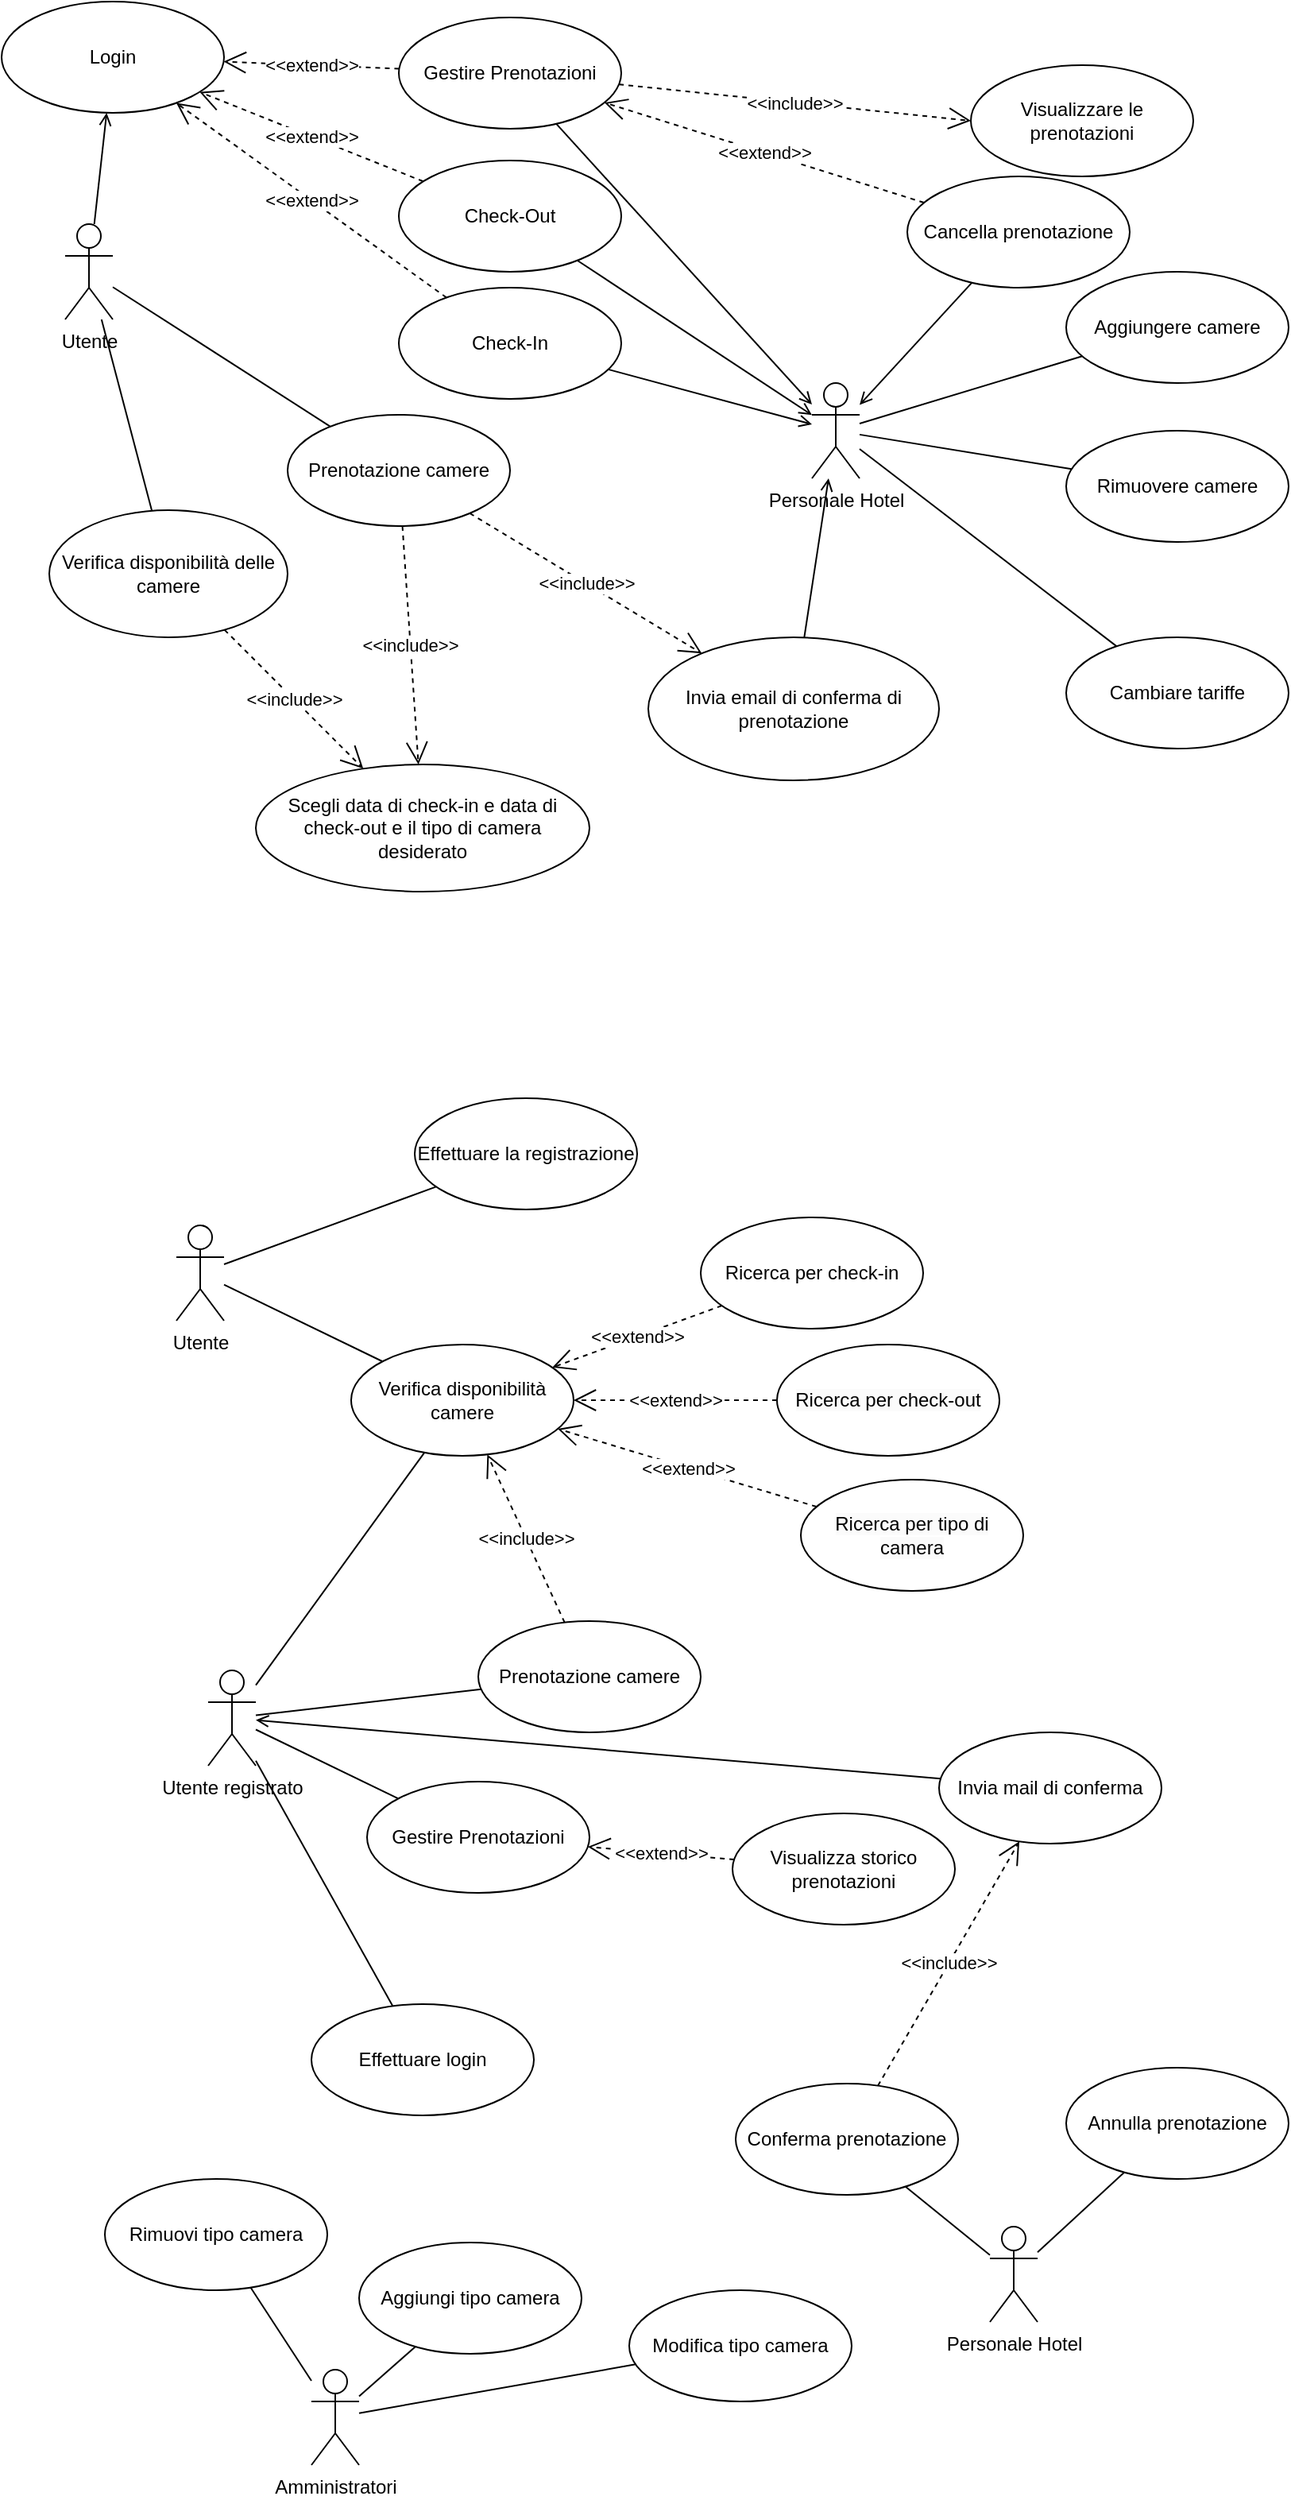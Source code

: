 <mxfile version="22.1.0" type="github">
  <diagram name="Pagina-1" id="BKnzwn9NXwhrLQK4fKwZ">
    <mxGraphModel dx="2022" dy="652" grid="1" gridSize="10" guides="1" tooltips="1" connect="1" arrows="1" fold="1" page="1" pageScale="1" pageWidth="827" pageHeight="1169" math="0" shadow="0">
      <root>
        <mxCell id="0" />
        <mxCell id="1" parent="0" />
        <mxCell id="NyMNK-WrugunHCWwzILc-8" style="rounded=0;orthogonalLoop=1;jettySize=auto;html=1;endArrow=none;endFill=0;" parent="1" source="NyMNK-WrugunHCWwzILc-3" target="NyMNK-WrugunHCWwzILc-7" edge="1">
          <mxGeometry relative="1" as="geometry" />
        </mxCell>
        <mxCell id="NyMNK-WrugunHCWwzILc-12" style="rounded=0;orthogonalLoop=1;jettySize=auto;html=1;endArrow=none;endFill=0;" parent="1" source="NyMNK-WrugunHCWwzILc-3" target="NyMNK-WrugunHCWwzILc-13" edge="1">
          <mxGeometry relative="1" as="geometry">
            <mxPoint x="-650" y="260" as="targetPoint" />
            <mxPoint x="-750" y="310" as="sourcePoint" />
          </mxGeometry>
        </mxCell>
        <mxCell id="NyMNK-WrugunHCWwzILc-14" style="rounded=0;orthogonalLoop=1;jettySize=auto;html=1;endArrow=open;endFill=0;" parent="1" source="NyMNK-WrugunHCWwzILc-3" target="NyMNK-WrugunHCWwzILc-38" edge="1">
          <mxGeometry relative="1" as="geometry">
            <mxPoint x="-630" y="220" as="targetPoint" />
          </mxGeometry>
        </mxCell>
        <mxCell id="NyMNK-WrugunHCWwzILc-3" value="Utente" style="shape=umlActor;verticalLabelPosition=bottom;verticalAlign=top;html=1;" parent="1" vertex="1">
          <mxGeometry x="-780" y="290" width="30" height="60" as="geometry" />
        </mxCell>
        <mxCell id="NyMNK-WrugunHCWwzILc-7" value="Prenotazione camere" style="ellipse;whiteSpace=wrap;html=1;" parent="1" vertex="1">
          <mxGeometry x="-640" y="410" width="140" height="70" as="geometry" />
        </mxCell>
        <mxCell id="NyMNK-WrugunHCWwzILc-11" value="&amp;lt;&amp;lt;include&amp;gt;&amp;gt;" style="endArrow=open;endSize=12;dashed=1;html=1;rounded=0;" parent="1" source="NyMNK-WrugunHCWwzILc-7" target="NyMNK-WrugunHCWwzILc-47" edge="1">
          <mxGeometry width="160" relative="1" as="geometry">
            <mxPoint x="-540.0" y="510.34" as="sourcePoint" />
            <mxPoint x="-370" y="470" as="targetPoint" />
          </mxGeometry>
        </mxCell>
        <mxCell id="NyMNK-WrugunHCWwzILc-13" value="Verifica disponibilità delle camere" style="ellipse;whiteSpace=wrap;html=1;" parent="1" vertex="1">
          <mxGeometry x="-790" y="470" width="150" height="80" as="geometry" />
        </mxCell>
        <mxCell id="NyMNK-WrugunHCWwzILc-29" style="rounded=0;orthogonalLoop=1;jettySize=auto;html=1;endArrow=open;endFill=0;" parent="1" source="NyMNK-WrugunHCWwzILc-15" target="NyMNK-WrugunHCWwzILc-28" edge="1">
          <mxGeometry relative="1" as="geometry" />
        </mxCell>
        <mxCell id="NyMNK-WrugunHCWwzILc-15" value="Gestire Prenotazioni" style="ellipse;whiteSpace=wrap;html=1;" parent="1" vertex="1">
          <mxGeometry x="-570" y="160" width="140" height="70" as="geometry" />
        </mxCell>
        <mxCell id="NyMNK-WrugunHCWwzILc-19" value="Check-In" style="ellipse;whiteSpace=wrap;html=1;" parent="1" vertex="1">
          <mxGeometry x="-570" y="330" width="140" height="70" as="geometry" />
        </mxCell>
        <mxCell id="NyMNK-WrugunHCWwzILc-20" value="Check-Out" style="ellipse;whiteSpace=wrap;html=1;" parent="1" vertex="1">
          <mxGeometry x="-570" y="250" width="140" height="70" as="geometry" />
        </mxCell>
        <mxCell id="NyMNK-WrugunHCWwzILc-21" value="&amp;lt;&amp;lt;extend&amp;gt;&amp;gt;" style="endArrow=open;endSize=12;dashed=1;html=1;rounded=0;" parent="1" source="NyMNK-WrugunHCWwzILc-36" target="NyMNK-WrugunHCWwzILc-15" edge="1">
          <mxGeometry width="160" relative="1" as="geometry">
            <mxPoint x="-340" y="295" as="sourcePoint" />
            <mxPoint x="-240.0" y="285" as="targetPoint" />
          </mxGeometry>
        </mxCell>
        <mxCell id="NyMNK-WrugunHCWwzILc-26" value="&amp;lt;&amp;lt;include&amp;gt;&amp;gt;" style="endArrow=open;endSize=12;dashed=1;html=1;rounded=0;entryX=0;entryY=0.5;entryDx=0;entryDy=0;" parent="1" source="NyMNK-WrugunHCWwzILc-15" target="NyMNK-WrugunHCWwzILc-35" edge="1">
          <mxGeometry width="160" relative="1" as="geometry">
            <mxPoint x="-370.0" y="230.34" as="sourcePoint" />
            <mxPoint x="-210" y="230" as="targetPoint" />
          </mxGeometry>
        </mxCell>
        <mxCell id="NyMNK-WrugunHCWwzILc-48" style="rounded=0;orthogonalLoop=1;jettySize=auto;html=1;endArrow=open;endFill=0;" parent="1" source="NyMNK-WrugunHCWwzILc-47" target="NyMNK-WrugunHCWwzILc-28" edge="1">
          <mxGeometry relative="1" as="geometry">
            <mxPoint x="-160" y="600" as="sourcePoint" />
            <mxPoint x="-270" y="520" as="targetPoint" />
          </mxGeometry>
        </mxCell>
        <mxCell id="NyMNK-WrugunHCWwzILc-49" style="rounded=0;orthogonalLoop=1;jettySize=auto;html=1;endArrow=open;endFill=0;" parent="1" source="NyMNK-WrugunHCWwzILc-36" target="NyMNK-WrugunHCWwzILc-28" edge="1">
          <mxGeometry relative="1" as="geometry">
            <mxPoint x="-110" y="390" as="sourcePoint" />
          </mxGeometry>
        </mxCell>
        <mxCell id="NyMNK-WrugunHCWwzILc-50" style="rounded=0;orthogonalLoop=1;jettySize=auto;html=1;endArrow=none;endFill=0;" parent="1" source="NyMNK-WrugunHCWwzILc-28" target="NyMNK-WrugunHCWwzILc-51" edge="1">
          <mxGeometry relative="1" as="geometry">
            <mxPoint x="-60" y="380" as="targetPoint" />
          </mxGeometry>
        </mxCell>
        <mxCell id="NyMNK-WrugunHCWwzILc-53" style="rounded=0;orthogonalLoop=1;jettySize=auto;html=1;endArrow=none;endFill=0;" parent="1" source="NyMNK-WrugunHCWwzILc-28" target="NyMNK-WrugunHCWwzILc-52" edge="1">
          <mxGeometry relative="1" as="geometry" />
        </mxCell>
        <mxCell id="NyMNK-WrugunHCWwzILc-55" style="rounded=0;orthogonalLoop=1;jettySize=auto;html=1;endArrow=none;endFill=0;" parent="1" source="NyMNK-WrugunHCWwzILc-28" target="NyMNK-WrugunHCWwzILc-54" edge="1">
          <mxGeometry relative="1" as="geometry" />
        </mxCell>
        <mxCell id="NyMNK-WrugunHCWwzILc-28" value="Personale Hotel" style="shape=umlActor;verticalLabelPosition=bottom;verticalAlign=top;html=1;" parent="1" vertex="1">
          <mxGeometry x="-310" y="390" width="30" height="60" as="geometry" />
        </mxCell>
        <mxCell id="NyMNK-WrugunHCWwzILc-30" value="&amp;lt;&amp;lt;include&amp;gt;&amp;gt;" style="endArrow=open;endSize=12;dashed=1;html=1;rounded=0;" parent="1" source="NyMNK-WrugunHCWwzILc-7" target="NyMNK-WrugunHCWwzILc-31" edge="1">
          <mxGeometry x="-0.003" width="160" relative="1" as="geometry">
            <mxPoint x="-545" y="500" as="sourcePoint" />
            <mxPoint x="-375.0" y="575" as="targetPoint" />
            <mxPoint as="offset" />
          </mxGeometry>
        </mxCell>
        <mxCell id="NyMNK-WrugunHCWwzILc-31" value="Scegli data di check-in e data di check-out e il tipo di camera desiderato" style="ellipse;whiteSpace=wrap;html=1;" parent="1" vertex="1">
          <mxGeometry x="-660" y="630" width="210" height="80" as="geometry" />
        </mxCell>
        <mxCell id="NyMNK-WrugunHCWwzILc-32" style="rounded=0;orthogonalLoop=1;jettySize=auto;html=1;endArrow=open;endFill=0;" parent="1" source="NyMNK-WrugunHCWwzILc-19" target="NyMNK-WrugunHCWwzILc-28" edge="1">
          <mxGeometry relative="1" as="geometry" />
        </mxCell>
        <mxCell id="NyMNK-WrugunHCWwzILc-33" style="rounded=0;orthogonalLoop=1;jettySize=auto;html=1;endArrow=open;endFill=0;" parent="1" source="NyMNK-WrugunHCWwzILc-20" target="NyMNK-WrugunHCWwzILc-28" edge="1">
          <mxGeometry relative="1" as="geometry">
            <mxPoint x="-300" y="440" as="targetPoint" />
          </mxGeometry>
        </mxCell>
        <mxCell id="NyMNK-WrugunHCWwzILc-35" value="Visualizzare le prenotazioni" style="ellipse;whiteSpace=wrap;html=1;" parent="1" vertex="1">
          <mxGeometry x="-210" y="190" width="140" height="70" as="geometry" />
        </mxCell>
        <mxCell id="NyMNK-WrugunHCWwzILc-36" value="Cancella prenotazione" style="ellipse;whiteSpace=wrap;html=1;" parent="1" vertex="1">
          <mxGeometry x="-250" y="260" width="140" height="70" as="geometry" />
        </mxCell>
        <mxCell id="NyMNK-WrugunHCWwzILc-37" value="&amp;lt;&amp;lt;include&amp;gt;&amp;gt;" style="endArrow=open;endSize=12;dashed=1;html=1;rounded=0;" parent="1" source="NyMNK-WrugunHCWwzILc-13" target="NyMNK-WrugunHCWwzILc-31" edge="1">
          <mxGeometry width="160" relative="1" as="geometry">
            <mxPoint x="-410" y="120.34" as="sourcePoint" />
            <mxPoint x="-250" y="120" as="targetPoint" />
          </mxGeometry>
        </mxCell>
        <mxCell id="NyMNK-WrugunHCWwzILc-38" value="Login" style="ellipse;whiteSpace=wrap;html=1;" parent="1" vertex="1">
          <mxGeometry x="-820" y="150" width="140" height="70" as="geometry" />
        </mxCell>
        <mxCell id="NyMNK-WrugunHCWwzILc-42" value="&amp;lt;&amp;lt;extend&amp;gt;&amp;gt;" style="endArrow=open;endSize=12;dashed=1;html=1;rounded=0;" parent="1" source="NyMNK-WrugunHCWwzILc-15" target="NyMNK-WrugunHCWwzILc-38" edge="1">
          <mxGeometry width="160" relative="1" as="geometry">
            <mxPoint x="-508" y="122" as="sourcePoint" />
            <mxPoint x="-710" y="60" as="targetPoint" />
          </mxGeometry>
        </mxCell>
        <mxCell id="NyMNK-WrugunHCWwzILc-43" value="&amp;lt;&amp;lt;extend&amp;gt;&amp;gt;" style="endArrow=open;endSize=12;dashed=1;html=1;rounded=0;" parent="1" source="NyMNK-WrugunHCWwzILc-20" target="NyMNK-WrugunHCWwzILc-38" edge="1">
          <mxGeometry width="160" relative="1" as="geometry">
            <mxPoint x="-558" y="132" as="sourcePoint" />
            <mxPoint x="-760" y="70" as="targetPoint" />
          </mxGeometry>
        </mxCell>
        <mxCell id="NyMNK-WrugunHCWwzILc-45" value="&amp;lt;&amp;lt;extend&amp;gt;&amp;gt;" style="endArrow=open;endSize=12;dashed=1;html=1;rounded=0;" parent="1" source="NyMNK-WrugunHCWwzILc-19" target="NyMNK-WrugunHCWwzILc-38" edge="1">
          <mxGeometry width="160" relative="1" as="geometry">
            <mxPoint x="-209" y="306" as="sourcePoint" />
            <mxPoint x="-411" y="244" as="targetPoint" />
          </mxGeometry>
        </mxCell>
        <mxCell id="NyMNK-WrugunHCWwzILc-47" value="Invia email di conferma di prenotazione" style="ellipse;whiteSpace=wrap;html=1;" parent="1" vertex="1">
          <mxGeometry x="-413" y="550" width="183" height="90" as="geometry" />
        </mxCell>
        <mxCell id="NyMNK-WrugunHCWwzILc-51" value="Aggiungere camere" style="ellipse;whiteSpace=wrap;html=1;" parent="1" vertex="1">
          <mxGeometry x="-150" y="320" width="140" height="70" as="geometry" />
        </mxCell>
        <mxCell id="NyMNK-WrugunHCWwzILc-52" value="Rimuovere camere" style="ellipse;whiteSpace=wrap;html=1;" parent="1" vertex="1">
          <mxGeometry x="-150" y="420" width="140" height="70" as="geometry" />
        </mxCell>
        <mxCell id="NyMNK-WrugunHCWwzILc-54" value="Cambiare tariffe" style="ellipse;whiteSpace=wrap;html=1;" parent="1" vertex="1">
          <mxGeometry x="-150" y="550" width="140" height="70" as="geometry" />
        </mxCell>
        <mxCell id="O_VZEHNc6gCMoqH5X8NL-48" style="rounded=0;orthogonalLoop=1;jettySize=auto;html=1;endArrow=none;endFill=0;" edge="1" parent="1" source="O_VZEHNc6gCMoqH5X8NL-1" target="O_VZEHNc6gCMoqH5X8NL-46">
          <mxGeometry relative="1" as="geometry" />
        </mxCell>
        <mxCell id="O_VZEHNc6gCMoqH5X8NL-49" style="rounded=0;orthogonalLoop=1;jettySize=auto;html=1;endArrow=none;endFill=0;" edge="1" parent="1" source="O_VZEHNc6gCMoqH5X8NL-1" target="O_VZEHNc6gCMoqH5X8NL-47">
          <mxGeometry relative="1" as="geometry" />
        </mxCell>
        <mxCell id="O_VZEHNc6gCMoqH5X8NL-51" style="rounded=0;orthogonalLoop=1;jettySize=auto;html=1;endArrow=none;endFill=0;" edge="1" parent="1" source="O_VZEHNc6gCMoqH5X8NL-1" target="O_VZEHNc6gCMoqH5X8NL-50">
          <mxGeometry relative="1" as="geometry" />
        </mxCell>
        <mxCell id="O_VZEHNc6gCMoqH5X8NL-1" value="Amministratori" style="shape=umlActor;verticalLabelPosition=bottom;verticalAlign=top;html=1;" vertex="1" parent="1">
          <mxGeometry x="-625" y="1640" width="30" height="60" as="geometry" />
        </mxCell>
        <mxCell id="O_VZEHNc6gCMoqH5X8NL-6" style="rounded=0;orthogonalLoop=1;jettySize=auto;html=1;endArrow=none;endFill=0;" edge="1" parent="1" source="O_VZEHNc6gCMoqH5X8NL-5" target="O_VZEHNc6gCMoqH5X8NL-7">
          <mxGeometry relative="1" as="geometry">
            <mxPoint x="-580" y="910" as="targetPoint" />
          </mxGeometry>
        </mxCell>
        <mxCell id="O_VZEHNc6gCMoqH5X8NL-28" style="rounded=0;orthogonalLoop=1;jettySize=auto;html=1;endArrow=none;endFill=0;" edge="1" parent="1" source="O_VZEHNc6gCMoqH5X8NL-5" target="O_VZEHNc6gCMoqH5X8NL-27">
          <mxGeometry relative="1" as="geometry" />
        </mxCell>
        <mxCell id="O_VZEHNc6gCMoqH5X8NL-5" value="Utente" style="shape=umlActor;verticalLabelPosition=bottom;verticalAlign=top;html=1;" vertex="1" parent="1">
          <mxGeometry x="-710" y="920" width="30" height="60" as="geometry" />
        </mxCell>
        <mxCell id="O_VZEHNc6gCMoqH5X8NL-7" value="Verifica disponibilità camere" style="ellipse;whiteSpace=wrap;html=1;" vertex="1" parent="1">
          <mxGeometry x="-600" y="995" width="140" height="70" as="geometry" />
        </mxCell>
        <mxCell id="O_VZEHNc6gCMoqH5X8NL-8" value="Prenotazione camere" style="ellipse;whiteSpace=wrap;html=1;" vertex="1" parent="1">
          <mxGeometry x="-520" y="1169" width="140" height="70" as="geometry" />
        </mxCell>
        <mxCell id="O_VZEHNc6gCMoqH5X8NL-10" value="Ricerca per check-in" style="ellipse;whiteSpace=wrap;html=1;" vertex="1" parent="1">
          <mxGeometry x="-380" y="915" width="140" height="70" as="geometry" />
        </mxCell>
        <mxCell id="O_VZEHNc6gCMoqH5X8NL-11" value="&lt;span style=&quot;color: rgb(0, 0, 0); font-family: Helvetica; font-size: 12px; font-style: normal; font-variant-ligatures: normal; font-variant-caps: normal; font-weight: 400; letter-spacing: normal; orphans: 2; text-align: center; text-indent: 0px; text-transform: none; widows: 2; word-spacing: 0px; -webkit-text-stroke-width: 0px; background-color: rgb(251, 251, 251); text-decoration-thickness: initial; text-decoration-style: initial; text-decoration-color: initial; float: none; display: inline !important;&quot;&gt;Ricerca per check-out&lt;/span&gt;" style="ellipse;whiteSpace=wrap;html=1;" vertex="1" parent="1">
          <mxGeometry x="-332" y="995" width="140" height="70" as="geometry" />
        </mxCell>
        <mxCell id="O_VZEHNc6gCMoqH5X8NL-12" value="&lt;span style=&quot;color: rgb(0, 0, 0); font-family: Helvetica; font-size: 12px; font-style: normal; font-variant-ligatures: normal; font-variant-caps: normal; font-weight: 400; letter-spacing: normal; orphans: 2; text-align: center; text-indent: 0px; text-transform: none; widows: 2; word-spacing: 0px; -webkit-text-stroke-width: 0px; background-color: rgb(251, 251, 251); text-decoration-thickness: initial; text-decoration-style: initial; text-decoration-color: initial; float: none; display: inline !important;&quot;&gt;Ricerca per tipo di camera&lt;/span&gt;" style="ellipse;whiteSpace=wrap;html=1;" vertex="1" parent="1">
          <mxGeometry x="-317" y="1080" width="140" height="70" as="geometry" />
        </mxCell>
        <mxCell id="O_VZEHNc6gCMoqH5X8NL-16" value="&amp;lt;&amp;lt;extend&amp;gt;&amp;gt;" style="endArrow=open;endSize=12;dashed=1;html=1;rounded=0;" edge="1" parent="1" source="O_VZEHNc6gCMoqH5X8NL-10" target="O_VZEHNc6gCMoqH5X8NL-7">
          <mxGeometry width="160" relative="1" as="geometry">
            <mxPoint x="-370" y="960" as="sourcePoint" />
            <mxPoint x="-210" y="960" as="targetPoint" />
          </mxGeometry>
        </mxCell>
        <mxCell id="O_VZEHNc6gCMoqH5X8NL-18" value="&amp;lt;&amp;lt;extend&amp;gt;&amp;gt;" style="endArrow=open;endSize=12;dashed=1;html=1;rounded=0;" edge="1" parent="1" source="O_VZEHNc6gCMoqH5X8NL-11" target="O_VZEHNc6gCMoqH5X8NL-7">
          <mxGeometry width="160" relative="1" as="geometry">
            <mxPoint x="-317" y="872" as="sourcePoint" />
            <mxPoint x="-420" y="930" as="targetPoint" />
          </mxGeometry>
        </mxCell>
        <mxCell id="O_VZEHNc6gCMoqH5X8NL-19" value="&amp;lt;&amp;lt;extend&amp;gt;&amp;gt;" style="endArrow=open;endSize=12;dashed=1;html=1;rounded=0;" edge="1" parent="1" source="O_VZEHNc6gCMoqH5X8NL-12" target="O_VZEHNc6gCMoqH5X8NL-7">
          <mxGeometry width="160" relative="1" as="geometry">
            <mxPoint x="-370" y="831" as="sourcePoint" />
            <mxPoint x="-473" y="889" as="targetPoint" />
          </mxGeometry>
        </mxCell>
        <mxCell id="O_VZEHNc6gCMoqH5X8NL-22" value="Gestire Prenotazioni" style="ellipse;whiteSpace=wrap;html=1;" vertex="1" parent="1">
          <mxGeometry x="-590" y="1270" width="140" height="70" as="geometry" />
        </mxCell>
        <mxCell id="O_VZEHNc6gCMoqH5X8NL-35" style="rounded=0;orthogonalLoop=1;jettySize=auto;html=1;endArrow=none;endFill=0;" edge="1" parent="1" source="O_VZEHNc6gCMoqH5X8NL-24" target="O_VZEHNc6gCMoqH5X8NL-7">
          <mxGeometry relative="1" as="geometry" />
        </mxCell>
        <mxCell id="O_VZEHNc6gCMoqH5X8NL-36" style="rounded=0;orthogonalLoop=1;jettySize=auto;html=1;endArrow=none;endFill=0;" edge="1" parent="1" source="O_VZEHNc6gCMoqH5X8NL-24" target="O_VZEHNc6gCMoqH5X8NL-34">
          <mxGeometry relative="1" as="geometry" />
        </mxCell>
        <mxCell id="O_VZEHNc6gCMoqH5X8NL-24" value="Utente registrato" style="shape=umlActor;verticalLabelPosition=bottom;verticalAlign=top;html=1;" vertex="1" parent="1">
          <mxGeometry x="-690" y="1200" width="30" height="60" as="geometry" />
        </mxCell>
        <mxCell id="O_VZEHNc6gCMoqH5X8NL-25" style="rounded=0;orthogonalLoop=1;jettySize=auto;html=1;endArrow=none;endFill=0;" edge="1" parent="1" source="O_VZEHNc6gCMoqH5X8NL-24" target="O_VZEHNc6gCMoqH5X8NL-8">
          <mxGeometry relative="1" as="geometry">
            <mxPoint x="-640" y="1260" as="sourcePoint" />
            <mxPoint x="-527" y="1300" as="targetPoint" />
          </mxGeometry>
        </mxCell>
        <mxCell id="O_VZEHNc6gCMoqH5X8NL-26" style="rounded=0;orthogonalLoop=1;jettySize=auto;html=1;endArrow=none;endFill=0;" edge="1" parent="1" source="O_VZEHNc6gCMoqH5X8NL-24" target="O_VZEHNc6gCMoqH5X8NL-22">
          <mxGeometry relative="1" as="geometry">
            <mxPoint x="-640" y="1268" as="sourcePoint" />
            <mxPoint x="-504" y="1389" as="targetPoint" />
          </mxGeometry>
        </mxCell>
        <mxCell id="O_VZEHNc6gCMoqH5X8NL-27" value="Effettuare la registrazione" style="ellipse;whiteSpace=wrap;html=1;" vertex="1" parent="1">
          <mxGeometry x="-560" y="840" width="140" height="70" as="geometry" />
        </mxCell>
        <mxCell id="O_VZEHNc6gCMoqH5X8NL-29" value="Visualizza storico prenotazioni" style="ellipse;whiteSpace=wrap;html=1;" vertex="1" parent="1">
          <mxGeometry x="-360" y="1290" width="140" height="70" as="geometry" />
        </mxCell>
        <mxCell id="O_VZEHNc6gCMoqH5X8NL-34" value="Effettuare login" style="ellipse;whiteSpace=wrap;html=1;" vertex="1" parent="1">
          <mxGeometry x="-625" y="1410" width="140" height="70" as="geometry" />
        </mxCell>
        <mxCell id="O_VZEHNc6gCMoqH5X8NL-38" value="&amp;lt;&amp;lt;include&amp;gt;&amp;gt;" style="endArrow=open;endSize=12;dashed=1;html=1;rounded=0;" edge="1" parent="1" source="O_VZEHNc6gCMoqH5X8NL-8" target="O_VZEHNc6gCMoqH5X8NL-7">
          <mxGeometry width="160" relative="1" as="geometry">
            <mxPoint x="-239" y="1117" as="sourcePoint" />
            <mxPoint x="-370" y="1090" as="targetPoint" />
          </mxGeometry>
        </mxCell>
        <mxCell id="O_VZEHNc6gCMoqH5X8NL-40" value="&amp;lt;&amp;lt;extend&amp;gt;&amp;gt;" style="endArrow=open;endSize=12;dashed=1;html=1;rounded=0;" edge="1" parent="1" source="O_VZEHNc6gCMoqH5X8NL-29" target="O_VZEHNc6gCMoqH5X8NL-22">
          <mxGeometry width="160" relative="1" as="geometry">
            <mxPoint x="-320.563" y="1366.475" as="sourcePoint" />
            <mxPoint x="-409.671" y="1303.608" as="targetPoint" />
          </mxGeometry>
        </mxCell>
        <mxCell id="O_VZEHNc6gCMoqH5X8NL-44" style="rounded=0;orthogonalLoop=1;jettySize=auto;html=1;endArrow=none;endFill=0;" edge="1" parent="1" source="O_VZEHNc6gCMoqH5X8NL-41" target="O_VZEHNc6gCMoqH5X8NL-42">
          <mxGeometry relative="1" as="geometry" />
        </mxCell>
        <mxCell id="O_VZEHNc6gCMoqH5X8NL-45" style="rounded=0;orthogonalLoop=1;jettySize=auto;html=1;endArrow=none;endFill=0;" edge="1" parent="1" source="O_VZEHNc6gCMoqH5X8NL-41" target="O_VZEHNc6gCMoqH5X8NL-43">
          <mxGeometry relative="1" as="geometry" />
        </mxCell>
        <mxCell id="O_VZEHNc6gCMoqH5X8NL-41" value="Personale Hotel" style="shape=umlActor;verticalLabelPosition=bottom;verticalAlign=top;html=1;" vertex="1" parent="1">
          <mxGeometry x="-198" y="1550" width="30" height="60" as="geometry" />
        </mxCell>
        <mxCell id="O_VZEHNc6gCMoqH5X8NL-42" value="Conferma prenotazione" style="ellipse;whiteSpace=wrap;html=1;" vertex="1" parent="1">
          <mxGeometry x="-358" y="1460" width="140" height="70" as="geometry" />
        </mxCell>
        <mxCell id="O_VZEHNc6gCMoqH5X8NL-43" value="Annulla prenotazione" style="ellipse;whiteSpace=wrap;html=1;" vertex="1" parent="1">
          <mxGeometry x="-150" y="1450" width="140" height="70" as="geometry" />
        </mxCell>
        <mxCell id="O_VZEHNc6gCMoqH5X8NL-46" value="Aggiungi tipo camera" style="ellipse;whiteSpace=wrap;html=1;" vertex="1" parent="1">
          <mxGeometry x="-595" y="1560" width="140" height="70" as="geometry" />
        </mxCell>
        <mxCell id="O_VZEHNc6gCMoqH5X8NL-47" value="Modifica tipo camera" style="ellipse;whiteSpace=wrap;html=1;" vertex="1" parent="1">
          <mxGeometry x="-425" y="1590" width="140" height="70" as="geometry" />
        </mxCell>
        <mxCell id="O_VZEHNc6gCMoqH5X8NL-50" value="Rimuovi tipo camera" style="ellipse;whiteSpace=wrap;html=1;" vertex="1" parent="1">
          <mxGeometry x="-755" y="1520" width="140" height="70" as="geometry" />
        </mxCell>
        <mxCell id="O_VZEHNc6gCMoqH5X8NL-57" style="rounded=0;orthogonalLoop=1;jettySize=auto;html=1;endArrow=open;endFill=0;" edge="1" parent="1" source="O_VZEHNc6gCMoqH5X8NL-52" target="O_VZEHNc6gCMoqH5X8NL-24">
          <mxGeometry relative="1" as="geometry" />
        </mxCell>
        <mxCell id="O_VZEHNc6gCMoqH5X8NL-52" value="Invia mail di conferma" style="ellipse;whiteSpace=wrap;html=1;" vertex="1" parent="1">
          <mxGeometry x="-230" y="1239" width="140" height="70" as="geometry" />
        </mxCell>
        <mxCell id="O_VZEHNc6gCMoqH5X8NL-56" value="&amp;lt;&amp;lt;include&amp;gt;&amp;gt;" style="endArrow=open;endSize=12;dashed=1;html=1;rounded=0;" edge="1" parent="1" source="O_VZEHNc6gCMoqH5X8NL-42" target="O_VZEHNc6gCMoqH5X8NL-52">
          <mxGeometry width="160" relative="1" as="geometry">
            <mxPoint x="-138" y="1391" as="sourcePoint" />
            <mxPoint x="-290" y="1380" as="targetPoint" />
          </mxGeometry>
        </mxCell>
      </root>
    </mxGraphModel>
  </diagram>
</mxfile>
